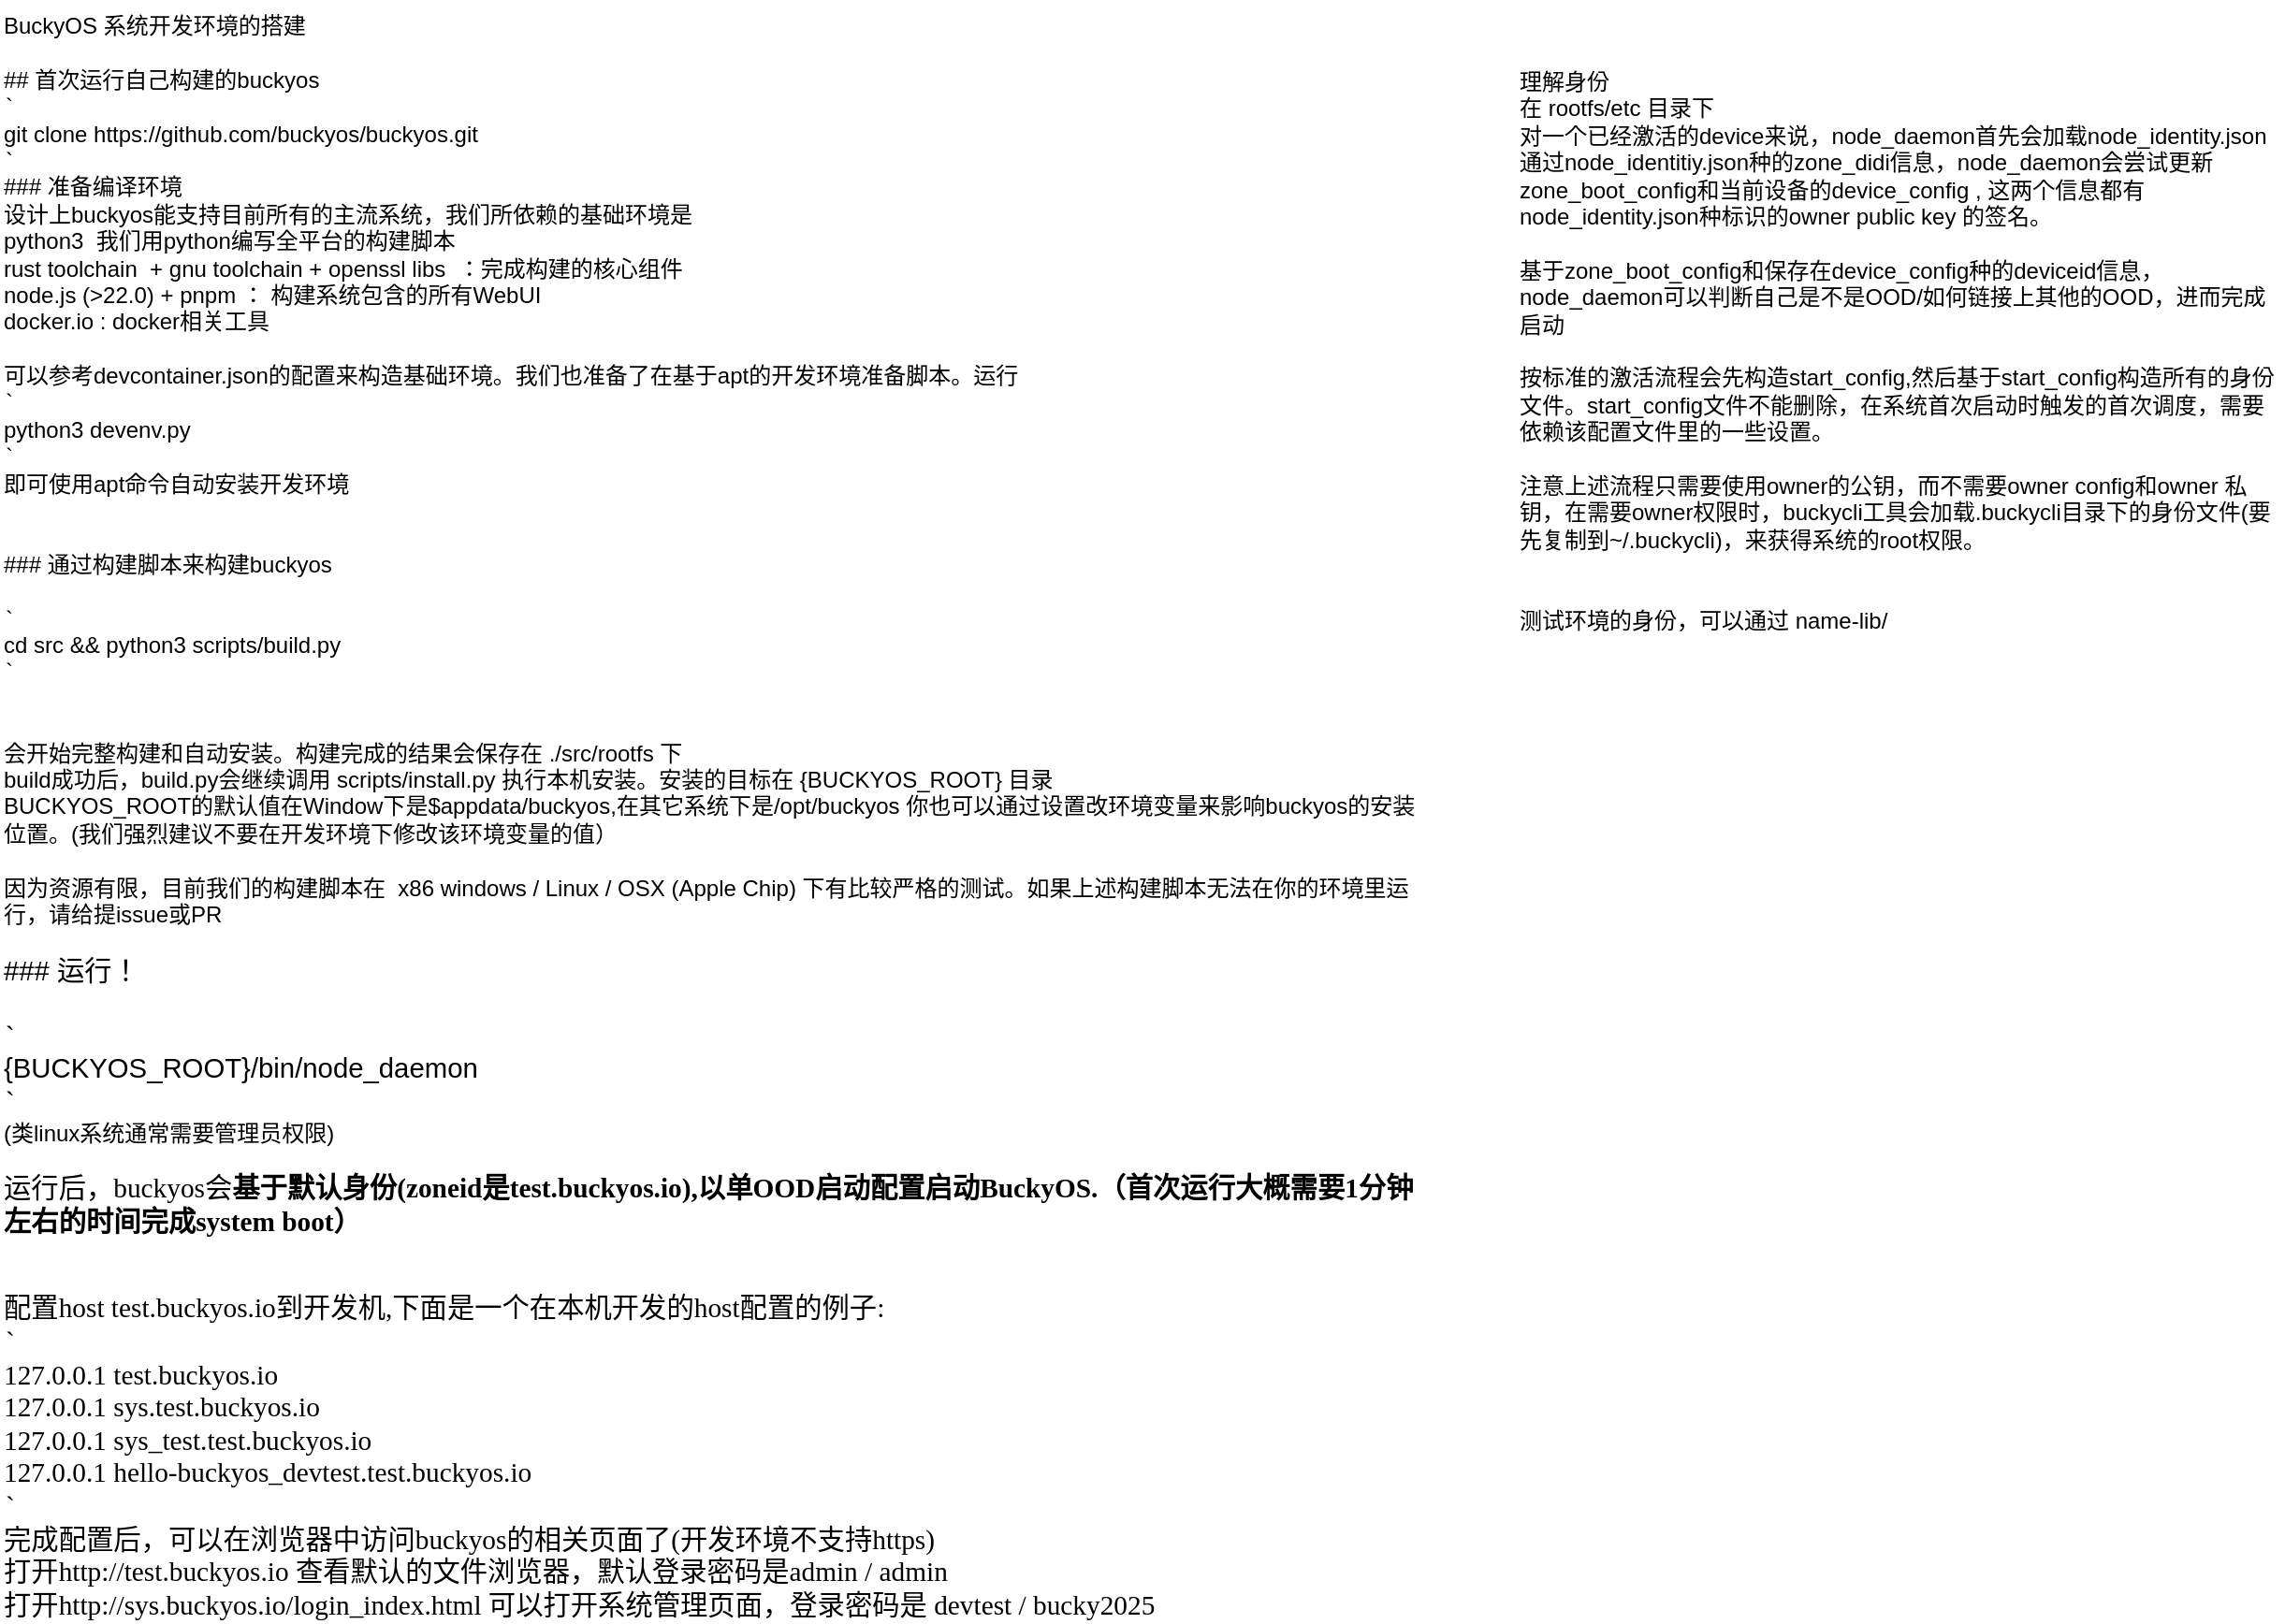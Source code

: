 <mxfile pages="2">
    <diagram name="Quick Start" id="_c5SOJppO-HaUyLpSSM0">
        <mxGraphModel dx="768" dy="929" grid="1" gridSize="10" guides="1" tooltips="1" connect="1" arrows="1" fold="1" page="1" pageScale="1" pageWidth="827" pageHeight="1169" math="0" shadow="0">
            <root>
                <mxCell id="0"/>
                <mxCell id="1" parent="0"/>
                <mxCell id="LefCr4P122YXjQ4VZgSH-2" value="BuckyOS 系统开发环境的搭建&lt;div&gt;&lt;br&gt;&lt;/div&gt;&lt;div&gt;## 首次运行自己构建的buckyos&lt;/div&gt;&lt;div&gt;```&lt;/div&gt;&lt;div&gt;git clone https://github.com/buckyos/buckyos.git&lt;/div&gt;&lt;div&gt;```&lt;/div&gt;&lt;div&gt;### 准备编译环境&lt;/div&gt;&lt;div&gt;设计上buckyos能支持目前所有的主流系统，我们所依赖的基础环境是&lt;/div&gt;&lt;div&gt;python3&amp;nbsp; 我们用python编写全平台的构建脚本&lt;/div&gt;&lt;div&gt;rust toolchain&amp;nbsp; +&amp;nbsp;&lt;span style=&quot;background-color: transparent; color: light-dark(rgb(0, 0, 0), rgb(255, 255, 255));&quot;&gt;gnu toolchain +&amp;nbsp;&lt;/span&gt;&lt;span style=&quot;background-color: transparent; color: light-dark(rgb(0, 0, 0), rgb(255, 255, 255));&quot;&gt;openssl libs&amp;nbsp; ：完成构建的核心组件&lt;/span&gt;&lt;/div&gt;&lt;div&gt;node.js (&amp;gt;22.0) +&amp;nbsp;&lt;span style=&quot;background-color: transparent; color: light-dark(rgb(0, 0, 0), rgb(255, 255, 255));&quot;&gt;pnpm ： 构建系统包含的所有WebUI&lt;/span&gt;&lt;/div&gt;&lt;div&gt;docker.io : docker相关工具&lt;/div&gt;&lt;div&gt;&lt;br&gt;&lt;/div&gt;&lt;div&gt;可以参考devcontainer.json的配置来构造基础环境。我们也准备了在基于apt的开发环境准备脚本。运行&lt;/div&gt;&lt;div&gt;```&lt;/div&gt;&lt;div&gt;python3 devenv.py&amp;nbsp;&lt;/div&gt;&lt;div&gt;```&lt;/div&gt;&lt;div&gt;即可使用apt命令自动安装开发环境&lt;/div&gt;&lt;div&gt;&lt;br&gt;&lt;/div&gt;&lt;div&gt;&lt;br&gt;&lt;/div&gt;&lt;div&gt;### 通过构建脚本来构建buckyos&lt;/div&gt;&lt;div&gt;&lt;br&gt;&lt;/div&gt;&lt;div&gt;```&lt;/div&gt;&lt;div&gt;cd src &amp;amp;&amp;amp; python3 scripts/build.py&amp;nbsp;&lt;/div&gt;&lt;div&gt;```&lt;/div&gt;&lt;div&gt;&lt;br&gt;&lt;/div&gt;&lt;div&gt;&lt;br&gt;&lt;/div&gt;&lt;div&gt;会开始完整构建和自动安装。构建完成的结果会保存在 ./src/rootfs 下&lt;/div&gt;&lt;div&gt;build成功后，build.py会继续调用 scripts/install.py 执行本机安装。安装的目标在 {BUCKYOS_ROOT} 目录&lt;/div&gt;&lt;div&gt;BUCKYOS_ROOT的默认值在Window下是$appdata/buckyos,在其它系统下是/opt/buckyos 你也可以通过设置改环境变量来影响buckyos的安装位置。(我们强烈建议不要在开发环境下修改该环境变量的值）&lt;/div&gt;&lt;div&gt;&lt;br&gt;&lt;/div&gt;&lt;div&gt;因为资源有限，目前我们的构建脚本在&amp;nbsp; x86 windows / Linux / OSX (Apple Chip) 下有比较严格的测试。如果上述构建脚本无法在你的环境里运行，请给提issue或PR&lt;/div&gt;&lt;div&gt;&lt;br&gt;&lt;/div&gt;&lt;div&gt;&lt;p style=&quot;margin:0in;font-size:11.0pt&quot;&gt;### 运行！&lt;/p&gt;&lt;p style=&quot;margin:0in;font-size:11.0pt&quot;&gt;&lt;br&gt;&lt;/p&gt;&lt;p style=&quot;margin:0in;font-size:11.0pt&quot;&gt;```&lt;/p&gt;&lt;p style=&quot;margin:0in;font-size:11.0pt&quot;&gt;{BUCKYOS_ROOT}/bin/node_daemon&lt;/p&gt;&lt;p style=&quot;margin:0in;font-size:11.0pt&quot;&gt;```&lt;/p&gt;(类linux系统通常需要管理员权限)&lt;/div&gt;&lt;div&gt;&lt;br&gt;&lt;p style=&quot;margin:0in;font-family:&amp;quot;Microsoft YaHei&amp;quot;;font-size:11.0pt&quot;&gt;&lt;span lang=&quot;zh-CN&quot; style=&quot;&quot;&gt;运行后，buckyos会&lt;/span&gt;&lt;span lang=&quot;zh-CN&quot; style=&quot;font-weight:bold&quot;&gt;基于默认身份(zoneid&lt;/span&gt;&lt;b style=&quot;background-color: transparent; color: light-dark(rgb(0, 0, 0), rgb(255, 255, 255));&quot;&gt;是test.buckyos.io)&lt;/b&gt;&lt;span style=&quot;font-size: 11pt; background-color: transparent; color: light-dark(rgb(0, 0, 0), rgb(255, 255, 255)); font-weight: bold;&quot; lang=&quot;en-US&quot;&gt;,&lt;/span&gt;&lt;span style=&quot;font-size: 11pt; background-color: transparent; color: light-dark(rgb(0, 0, 0), rgb(255, 255, 255)); font-weight: bold;&quot; lang=&quot;zh-CN&quot;&gt;以单&lt;/span&gt;&lt;span style=&quot;font-size: 11pt; background-color: transparent; color: light-dark(rgb(0, 0, 0), rgb(255, 255, 255)); font-weight: bold;&quot; lang=&quot;en-US&quot;&gt;OOD&lt;/span&gt;&lt;span style=&quot;font-size: 11pt; background-color: transparent; color: light-dark(rgb(0, 0, 0), rgb(255, 255, 255)); font-weight: bold;&quot; lang=&quot;zh-CN&quot;&gt;启动配置启动BuckyOS.（首次运行大概需要1分钟左右的时间完成system boot）&lt;/span&gt;&lt;/p&gt;&lt;p style=&quot;margin:0in;margin-left:.375in;font-family:&amp;quot;Microsoft YaHei&amp;quot;;&lt;br/&gt;font-size:11.0pt&quot;&gt;&lt;br&gt;&lt;/p&gt;&lt;br&gt;&lt;p style=&quot;margin:0in;font-family:&amp;quot;Microsoft YaHei&amp;quot;;font-size:11.0pt&quot;&gt;&lt;span lang=&quot;zh-CN&quot;&gt;配置&lt;/span&gt;&lt;span lang=&quot;en-US&quot;&gt;host test.buckyos.io&lt;/span&gt;&lt;span lang=&quot;zh-CN&quot;&gt;到开发机,下面是一个在本机开发的host配置的例子:&lt;/span&gt;&lt;/p&gt;&lt;p style=&quot;margin:0in;font-family:&amp;quot;Microsoft YaHei&amp;quot;;font-size:11.0pt&quot;&gt;```&lt;/p&gt;&lt;p style=&quot;margin: 0in;&quot;&gt;&lt;font face=&quot;Microsoft YaHei&quot;&gt;&lt;span style=&quot;font-size: 14.667px;&quot;&gt;127.0.0.1 test.buckyos.io&lt;/span&gt;&lt;/font&gt;&lt;/p&gt;&lt;p style=&quot;margin: 0in;&quot;&gt;&lt;font face=&quot;Microsoft YaHei&quot;&gt;&lt;span style=&quot;font-size: 14.667px;&quot;&gt;127.0.0.1 sys.test.buckyos.io&lt;/span&gt;&lt;/font&gt;&lt;/p&gt;&lt;p style=&quot;margin: 0in;&quot;&gt;&lt;font face=&quot;Microsoft YaHei&quot;&gt;&lt;span style=&quot;font-size: 14.667px;&quot;&gt;127.0.0.1 sys_test.test.buckyos.io&lt;/span&gt;&lt;/font&gt;&lt;/p&gt;&lt;p style=&quot;margin: 0in;&quot;&gt;&lt;font face=&quot;Microsoft YaHei&quot;&gt;&lt;span style=&quot;font-size: 14.667px;&quot;&gt;127.0.0.1 hello-buckyos_devtest.test.buckyos.io&lt;/span&gt;&lt;/font&gt;&lt;/p&gt;&lt;p style=&quot;margin:0in;font-family:&amp;quot;Microsoft YaHei&amp;quot;;font-size:11.0pt&quot;&gt;```&lt;/p&gt;&lt;p style=&quot;margin:0in;font-family:&amp;quot;Microsoft YaHei&amp;quot;;font-size:11.0pt&quot;&gt;完成配置后，&lt;span style=&quot;font-size: 11pt; background-color: transparent; color: light-dark(rgb(0, 0, 0), rgb(255, 255, 255));&quot; lang=&quot;zh-CN&quot;&gt;可以在浏览器中访问buckyos的相关页面了(开发环境不支持https)&lt;/span&gt;&lt;/p&gt;&lt;p style=&quot;margin:0in;font-family:&amp;quot;Microsoft YaHei&amp;quot;;font-size:11.0pt&quot;&gt;&lt;span style=&quot;font-size: 11pt; background-color: transparent; color: light-dark(rgb(0, 0, 0), rgb(255, 255, 255));&quot; lang=&quot;zh-CN&quot;&gt;打开http://&lt;/span&gt;&lt;span style=&quot;font-size: 11pt; background-color: transparent; color: light-dark(rgb(0, 0, 0), rgb(255, 255, 255));&quot; lang=&quot;en-US&quot;&gt;test.buckyos.io 查看默认的文件浏览器，默认登录密码是admin / admin&lt;/span&gt;&lt;/p&gt;&lt;p style=&quot;margin:0in;font-family:&amp;quot;Microsoft YaHei&amp;quot;;font-size:11.0pt&quot;&gt;打开http://sys.buckyos.io/login_index.html 可以打开系统管理页面，登录密码是 devtest / bucky2025&lt;/p&gt;&lt;/div&gt;" style="text;html=1;align=left;verticalAlign=top;whiteSpace=wrap;rounded=0;" parent="1" vertex="1">
                    <mxGeometry x="40" y="40" width="760" height="810" as="geometry"/>
                </mxCell>
                <mxCell id="Kdi1VCVJQkNgo53ptFE5-1" value="理解身份&lt;div&gt;在 rootfs/etc 目录下&lt;/div&gt;&lt;div&gt;对一个已经激活的device来说，node_daemon首先会加载node_identity.json&amp;nbsp;&lt;/div&gt;&lt;div&gt;通过node_identitiy.json种的zone_didi信息，node_daemon会尝试更新zone_boot_config和当前设备的device_config , 这两个信息都有node_identity.json种标识的owner public key 的签名。&lt;/div&gt;&lt;div&gt;&lt;br&gt;&lt;/div&gt;&lt;div&gt;基于zone_boot_config和保存在device_config种的deviceid信息，node_daemon可以判断自己是不是OOD/如何链接上其他的OOD，进而完成启动&lt;/div&gt;&lt;div&gt;&lt;br&gt;&lt;/div&gt;&lt;div&gt;按标准的激活流程会先构造start_config,然后基于start_config构造所有的身份文件。start_config文件不能删除，在系统首次启动时触发的首次调度，需要依赖该配置文件里的一些设置。&lt;/div&gt;&lt;div&gt;&lt;br&gt;&lt;/div&gt;&lt;div&gt;注意上述流程只需要使用owner的公钥，而不需要owner config和owner 私钥，在需要owner权限时，buckycli工具会加载.buckycli目录下的身份文件(要先复制到~/.buckycli)，来获得系统的root权限。&amp;nbsp;&lt;/div&gt;&lt;div&gt;&lt;br&gt;&lt;/div&gt;&lt;div&gt;&lt;br&gt;&lt;/div&gt;&lt;div&gt;测试环境的身份，可以通过 name-lib/&lt;/div&gt;" style="text;html=1;align=left;verticalAlign=top;whiteSpace=wrap;rounded=0;" parent="1" vertex="1">
                    <mxGeometry x="850" y="70" width="410" height="320" as="geometry"/>
                </mxCell>
            </root>
        </mxGraphModel>
    </diagram>
    <diagram id="Hk6XF6Ve5vXdAK_MnxZZ" name="Basic">
        <mxGraphModel dx="1004" dy="942" grid="1" gridSize="10" guides="1" tooltips="1" connect="1" arrows="1" fold="1" page="1" pageScale="1" pageWidth="850" pageHeight="1100" math="0" shadow="0">
            <root>
                <mxCell id="0"/>
                <mxCell id="1" parent="0"/>
                <mxCell id="WwYUjca9EaAHXU1l35H4-1" value="" style="shape=table;startSize=0;container=1;collapsible=0;childLayout=tableLayout;fontSize=12;" parent="1" vertex="1">
                    <mxGeometry x="157" y="420" width="565" height="320" as="geometry"/>
                </mxCell>
                <mxCell id="WwYUjca9EaAHXU1l35H4-2" value="" style="shape=tableRow;horizontal=0;startSize=0;swimlaneHead=0;swimlaneBody=0;strokeColor=inherit;top=0;left=0;bottom=0;right=0;collapsible=0;dropTarget=0;fillColor=none;points=[[0,0.5],[1,0.5]];portConstraint=eastwest;fontSize=12;" parent="WwYUjca9EaAHXU1l35H4-1" vertex="1">
                    <mxGeometry width="565" height="53" as="geometry"/>
                </mxCell>
                <mxCell id="WwYUjca9EaAHXU1l35H4-27" value="SN和ZoneGateway&lt;div&gt;的关系&lt;/div&gt;" style="shape=partialRectangle;html=1;whiteSpace=wrap;connectable=0;strokeColor=inherit;overflow=hidden;fillColor=none;top=0;left=0;bottom=0;right=0;pointerEvents=1;fontSize=12;" parent="WwYUjca9EaAHXU1l35H4-2" vertex="1">
                    <mxGeometry width="138" height="53" as="geometry">
                        <mxRectangle width="138" height="53" as="alternateBounds"/>
                    </mxGeometry>
                </mxCell>
                <mxCell id="WwYUjca9EaAHXU1l35H4-3" value="有顶级域名" style="shape=partialRectangle;html=1;whiteSpace=wrap;connectable=0;strokeColor=inherit;overflow=hidden;fillColor=none;top=0;left=0;bottom=0;right=0;pointerEvents=1;fontSize=12;" parent="WwYUjca9EaAHXU1l35H4-2" vertex="1">
                    <mxGeometry x="138" width="222" height="53" as="geometry">
                        <mxRectangle width="222" height="53" as="alternateBounds"/>
                    </mxGeometry>
                </mxCell>
                <mxCell id="WwYUjca9EaAHXU1l35H4-4" value="无域名" style="shape=partialRectangle;html=1;whiteSpace=wrap;connectable=0;strokeColor=inherit;overflow=hidden;fillColor=none;top=0;left=0;bottom=0;right=0;pointerEvents=1;fontSize=12;" parent="WwYUjca9EaAHXU1l35H4-2" vertex="1">
                    <mxGeometry x="360" width="205" height="53" as="geometry">
                        <mxRectangle width="205" height="53" as="alternateBounds"/>
                    </mxGeometry>
                </mxCell>
                <mxCell id="WwYUjca9EaAHXU1l35H4-6" value="" style="shape=tableRow;horizontal=0;startSize=0;swimlaneHead=0;swimlaneBody=0;strokeColor=inherit;top=0;left=0;bottom=0;right=0;collapsible=0;dropTarget=0;fillColor=none;points=[[0,0.5],[1,0.5]];portConstraint=eastwest;fontSize=12;" parent="WwYUjca9EaAHXU1l35H4-1" vertex="1">
                    <mxGeometry y="53" width="565" height="88" as="geometry"/>
                </mxCell>
                <mxCell id="WwYUjca9EaAHXU1l35H4-28" value="固定公网IP" style="shape=partialRectangle;html=1;whiteSpace=wrap;connectable=0;strokeColor=inherit;overflow=hidden;fillColor=none;top=0;left=0;bottom=0;right=0;pointerEvents=1;fontSize=12;" parent="WwYUjca9EaAHXU1l35H4-6" vertex="1">
                    <mxGeometry width="138" height="88" as="geometry">
                        <mxRectangle width="138" height="88" as="alternateBounds"/>
                    </mxGeometry>
                </mxCell>
                <mxCell id="WwYUjca9EaAHXU1l35H4-7" value="不需要SN&lt;div&gt;配置域名的DID记录&lt;/div&gt;&lt;div&gt;配置域名的NX记录到zone-gateway&lt;/div&gt;&lt;div&gt;使用自己的&lt;/div&gt;" style="shape=partialRectangle;html=1;whiteSpace=wrap;connectable=0;strokeColor=#d79b00;overflow=hidden;fillColor=#ffe6cc;top=0;left=0;bottom=0;right=0;pointerEvents=1;fontSize=12;align=left;" parent="WwYUjca9EaAHXU1l35H4-6" vertex="1">
                    <mxGeometry x="138" width="222" height="88" as="geometry">
                        <mxRectangle width="222" height="88" as="alternateBounds"/>
                    </mxGeometry>
                </mxCell>
                <mxCell id="WwYUjca9EaAHXU1l35H4-8" value="&lt;span style=&quot;background-color: transparent; color: light-dark(rgb(0, 0, 0), rgb(255, 255, 255));&quot;&gt;SN分配子域名，将子域名的NX记录配置给Zone-gateway&lt;/span&gt;&lt;div&gt;使用自己的DNS产生DID&lt;br&gt;&lt;div&gt;使用自己的DNS获得TLS证书&lt;/div&gt;&lt;/div&gt;" style="shape=partialRectangle;html=1;whiteSpace=wrap;connectable=0;strokeColor=#b85450;overflow=hidden;fillColor=#f8cecc;top=0;left=0;bottom=0;right=0;pointerEvents=1;fontSize=12;align=left;" parent="WwYUjca9EaAHXU1l35H4-6" vertex="1">
                    <mxGeometry x="360" width="205" height="88" as="geometry">
                        <mxRectangle width="205" height="88" as="alternateBounds"/>
                    </mxGeometry>
                </mxCell>
                <mxCell id="WwYUjca9EaAHXU1l35H4-10" value="" style="shape=tableRow;horizontal=0;startSize=0;swimlaneHead=0;swimlaneBody=0;strokeColor=inherit;top=0;left=0;bottom=0;right=0;collapsible=0;dropTarget=0;fillColor=none;points=[[0,0.5],[1,0.5]];portConstraint=eastwest;fontSize=12;" parent="WwYUjca9EaAHXU1l35H4-1" vertex="1">
                    <mxGeometry y="141" width="565" height="90" as="geometry"/>
                </mxCell>
                <mxCell id="WwYUjca9EaAHXU1l35H4-29" value="非固定公网IP" style="shape=partialRectangle;html=1;whiteSpace=wrap;connectable=0;strokeColor=inherit;overflow=hidden;fillColor=none;top=0;left=0;bottom=0;right=0;pointerEvents=1;fontSize=12;" parent="WwYUjca9EaAHXU1l35H4-10" vertex="1">
                    <mxGeometry width="138" height="90" as="geometry">
                        <mxRectangle width="138" height="90" as="alternateBounds"/>
                    </mxGeometry>
                </mxCell>
                <mxCell id="WwYUjca9EaAHXU1l35H4-11" value="将域名的NX记录配置到SN&lt;div&gt;Zone-gateway上报实时IP&lt;/div&gt;" style="shape=partialRectangle;html=1;whiteSpace=wrap;connectable=0;strokeColor=inherit;overflow=hidden;fillColor=none;top=0;left=0;bottom=0;right=0;pointerEvents=1;fontSize=12;align=left;" parent="WwYUjca9EaAHXU1l35H4-10" vertex="1">
                    <mxGeometry x="138" width="222" height="90" as="geometry">
                        <mxRectangle width="222" height="90" as="alternateBounds"/>
                    </mxGeometry>
                </mxCell>
                <mxCell id="WwYUjca9EaAHXU1l35H4-12" value="&lt;div&gt;SN负责所有域名解析&lt;/div&gt;Zone-gatway上报实时IP" style="shape=partialRectangle;html=1;whiteSpace=wrap;connectable=0;strokeColor=inherit;overflow=hidden;fillColor=none;top=0;left=0;bottom=0;right=0;pointerEvents=1;fontSize=12;align=left;" parent="WwYUjca9EaAHXU1l35H4-10" vertex="1">
                    <mxGeometry x="360" width="205" height="90" as="geometry">
                        <mxRectangle width="205" height="90" as="alternateBounds"/>
                    </mxGeometry>
                </mxCell>
                <mxCell id="WwYUjca9EaAHXU1l35H4-30" style="shape=tableRow;horizontal=0;startSize=0;swimlaneHead=0;swimlaneBody=0;strokeColor=inherit;top=0;left=0;bottom=0;right=0;collapsible=0;dropTarget=0;fillColor=none;points=[[0,0.5],[1,0.5]];portConstraint=eastwest;fontSize=12;" parent="WwYUjca9EaAHXU1l35H4-1" vertex="1">
                    <mxGeometry y="231" width="565" height="89" as="geometry"/>
                </mxCell>
                <mxCell id="WwYUjca9EaAHXU1l35H4-31" value="无公网IP" style="shape=partialRectangle;html=1;whiteSpace=wrap;connectable=0;strokeColor=inherit;overflow=hidden;fillColor=none;top=0;left=0;bottom=0;right=0;pointerEvents=1;fontSize=12;" parent="WwYUjca9EaAHXU1l35H4-30" vertex="1">
                    <mxGeometry width="138" height="89" as="geometry">
                        <mxRectangle width="138" height="89" as="alternateBounds"/>
                    </mxGeometry>
                </mxCell>
                <mxCell id="WwYUjca9EaAHXU1l35H4-32" value="将域名的NX记录配置到SN&lt;div&gt;Zone-gateway keep-tunnel到SN的指定地址&lt;/div&gt;" style="shape=partialRectangle;html=1;whiteSpace=wrap;connectable=0;strokeColor=#82b366;overflow=hidden;fillColor=#d5e8d4;top=0;left=0;bottom=0;right=0;pointerEvents=1;fontSize=12;align=left;" parent="WwYUjca9EaAHXU1l35H4-30" vertex="1">
                    <mxGeometry x="138" width="222" height="89" as="geometry">
                        <mxRectangle width="222" height="89" as="alternateBounds"/>
                    </mxGeometry>
                </mxCell>
                <mxCell id="WwYUjca9EaAHXU1l35H4-33" value="SN负责所有域名解析&lt;div&gt;Zone-gateway keep-tunnel到SN的指定地址&lt;br&gt;&lt;div&gt;&lt;br&gt;&lt;/div&gt;&lt;/div&gt;" style="shape=partialRectangle;html=1;whiteSpace=wrap;connectable=0;strokeColor=#82b366;overflow=hidden;fillColor=#d5e8d4;top=0;left=0;bottom=0;right=0;pointerEvents=1;fontSize=12;align=left;" parent="WwYUjca9EaAHXU1l35H4-30" vertex="1">
                    <mxGeometry x="360" width="205" height="89" as="geometry">
                        <mxRectangle width="205" height="89" as="alternateBounds"/>
                    </mxGeometry>
                </mxCell>
                <mxCell id="WwYUjca9EaAHXU1l35H4-39" value="SN解决的几个问题&lt;div&gt;1. 立刻给Zone一个可用域名（子域名）&lt;/div&gt;&lt;div&gt;2. Zone的域名的地址解析&lt;/div&gt;&lt;div&gt;3. Zone的域名的DID Record支持&lt;/div&gt;&lt;div&gt;3. 支持Zone申请TLS证书 （SN不会持有证书)&lt;/div&gt;&lt;div&gt;4. 支持Zone内网穿透&lt;/div&gt;" style="text;html=1;align=left;verticalAlign=middle;whiteSpace=wrap;rounded=0;" parent="1" vertex="1">
                    <mxGeometry x="157" y="750" width="280" height="100" as="geometry"/>
                </mxCell>
                <mxCell id="WwYUjca9EaAHXU1l35H4-40" value="我们使用最多两级域名体系。&lt;div&gt;TLS证书只需要 *.zonehost 即可&lt;/div&gt;" style="text;html=1;align=left;verticalAlign=middle;whiteSpace=wrap;rounded=0;" parent="1" vertex="1">
                    <mxGeometry x="740" y="470" width="230" height="30" as="geometry"/>
                </mxCell>
                <mxCell id="WwYUjca9EaAHXU1l35H4-41" value="SN作为一个可选的重要Zone外服务，其作恶的边界是？" style="text;html=1;align=left;verticalAlign=middle;whiteSpace=wrap;rounded=0;" parent="1" vertex="1">
                    <mxGeometry x="157" y="850" width="480" height="30" as="geometry"/>
                </mxCell>
                <mxCell id="WwYUjca9EaAHXU1l35H4-50" value="node1" style="rounded=0;whiteSpace=wrap;html=1;" parent="1" vertex="1">
                    <mxGeometry x="158" y="970" width="90" height="40" as="geometry"/>
                </mxCell>
                <mxCell id="WwYUjca9EaAHXU1l35H4-51" value="node2" style="rounded=0;whiteSpace=wrap;html=1;" parent="1" vertex="1">
                    <mxGeometry x="606.75" y="970" width="90" height="40" as="geometry"/>
                </mxCell>
                <mxCell id="WwYUjca9EaAHXU1l35H4-52" value="直连&lt;div&gt;通用zone-config base的域名解析得到node2的地址&lt;/div&gt;&lt;div&gt;实现在zone_provider&lt;/div&gt;" style="endArrow=classic;startArrow=classic;html=1;rounded=0;exitX=1;exitY=0.5;exitDx=0;exitDy=0;entryX=0;entryY=0.5;entryDx=0;entryDy=0;" parent="1" source="WwYUjca9EaAHXU1l35H4-50" target="WwYUjca9EaAHXU1l35H4-51" edge="1">
                    <mxGeometry width="50" height="50" relative="1" as="geometry">
                        <mxPoint x="278" y="1030" as="sourcePoint"/>
                        <mxPoint x="328" y="980" as="targetPoint"/>
                    </mxGeometry>
                </mxCell>
                <mxCell id="WwYUjca9EaAHXU1l35H4-56" value="SN协助" style="edgeStyle=orthogonalEdgeStyle;rounded=0;orthogonalLoop=1;jettySize=auto;html=1;exitX=0.5;exitY=0;exitDx=0;exitDy=0;entryX=0;entryY=0.5;entryDx=0;entryDy=0;" parent="1" source="WwYUjca9EaAHXU1l35H4-54" target="WwYUjca9EaAHXU1l35H4-55" edge="1">
                    <mxGeometry relative="1" as="geometry"/>
                </mxCell>
                <mxCell id="WwYUjca9EaAHXU1l35H4-54" value="node1" style="rounded=0;whiteSpace=wrap;html=1;" parent="1" vertex="1">
                    <mxGeometry x="192" y="1130" width="90" height="40" as="geometry"/>
                </mxCell>
                <mxCell id="WwYUjca9EaAHXU1l35H4-58" value="ood2和zone-gateway keep tunnel" style="edgeStyle=orthogonalEdgeStyle;rounded=0;orthogonalLoop=1;jettySize=auto;html=1;exitX=1;exitY=0.5;exitDx=0;exitDy=0;entryX=0.5;entryY=0;entryDx=0;entryDy=0;" parent="1" source="WwYUjca9EaAHXU1l35H4-55" target="WwYUjca9EaAHXU1l35H4-57" edge="1">
                    <mxGeometry relative="1" as="geometry"/>
                </mxCell>
                <mxCell id="WwYUjca9EaAHXU1l35H4-55" value="zone-gateway" style="rounded=0;whiteSpace=wrap;html=1;" parent="1" vertex="1">
                    <mxGeometry x="360" y="1060" width="90" height="40" as="geometry"/>
                </mxCell>
                <mxCell id="WwYUjca9EaAHXU1l35H4-57" value="ood2" style="rounded=0;whiteSpace=wrap;html=1;" parent="1" vertex="1">
                    <mxGeometry x="602" y="1130" width="90" height="40" as="geometry"/>
                </mxCell>
                <mxCell id="WwYUjca9EaAHXU1l35H4-59" value="node1只要能连上zone-gateway,通过zone-gateway连接node2总是可以成功的" style="text;html=1;align=center;verticalAlign=middle;whiteSpace=wrap;rounded=0;" parent="1" vertex="1">
                    <mxGeometry x="377" y="1130" width="152.5" height="30" as="geometry"/>
                </mxCell>
                <mxCell id="WwYUjca9EaAHXU1l35H4-60" value="Zone-gateway对zone内访问的支持（目前系统还未完整实现)" style="text;html=1;align=left;verticalAlign=middle;whiteSpace=wrap;rounded=0;fontStyle=1" parent="1" vertex="1">
                    <mxGeometry x="157" y="920" width="200" height="30" as="geometry"/>
                </mxCell>
                <mxCell id="WwYUjca9EaAHXU1l35H4-61" value="Zone-gateway对zone外访问的作用" style="text;html=1;align=left;verticalAlign=middle;whiteSpace=wrap;rounded=0;fontStyle=1" parent="1" vertex="1">
                    <mxGeometry x="129" y="160" width="200" height="30" as="geometry"/>
                </mxCell>
                <mxCell id="WwYUjca9EaAHXU1l35H4-62" value="SN协助&lt;div&gt;https://&lt;/div&gt;" style="edgeStyle=orthogonalEdgeStyle;rounded=0;orthogonalLoop=1;jettySize=auto;html=1;exitX=0.5;exitY=0;exitDx=0;exitDy=0;entryX=0;entryY=0.5;entryDx=0;entryDy=0;" parent="1" source="WwYUjca9EaAHXU1l35H4-63" target="WwYUjca9EaAHXU1l35H4-65" edge="1">
                    <mxGeometry x="-0.245" relative="1" as="geometry">
                        <mxPoint as="offset"/>
                    </mxGeometry>
                </mxCell>
                <mxCell id="WwYUjca9EaAHXU1l35H4-63" value="浏览器" style="rounded=0;whiteSpace=wrap;html=1;" parent="1" vertex="1">
                    <mxGeometry x="170" y="255" width="90" height="40" as="geometry"/>
                </mxCell>
                <mxCell id="WwYUjca9EaAHXU1l35H4-64" style="edgeStyle=orthogonalEdgeStyle;rounded=0;orthogonalLoop=1;jettySize=auto;html=1;exitX=1;exitY=0.5;exitDx=0;exitDy=0;entryX=0.5;entryY=0;entryDx=0;entryDy=0;" parent="1" source="WwYUjca9EaAHXU1l35H4-65" target="WwYUjca9EaAHXU1l35H4-66" edge="1">
                    <mxGeometry relative="1" as="geometry"/>
                </mxCell>
                <mxCell id="WwYUjca9EaAHXU1l35H4-65" value="zone-gateway" style="rounded=0;whiteSpace=wrap;html=1;" parent="1" vertex="1">
                    <mxGeometry x="369" y="200" width="90" height="40" as="geometry"/>
                </mxCell>
                <mxCell id="WwYUjca9EaAHXU1l35H4-66" value="应用服务" style="rounded=0;whiteSpace=wrap;html=1;" parent="1" vertex="1">
                    <mxGeometry x="499" y="260" width="90" height="40" as="geometry"/>
                </mxCell>
                <mxCell id="WwYUjca9EaAHXU1l35H4-67" value="浏览器通过zone-gateway访问zone内服务" style="text;html=1;align=center;verticalAlign=middle;whiteSpace=wrap;rounded=0;" parent="1" vertex="1">
                    <mxGeometry x="338.5" y="265" width="147" height="30" as="geometry"/>
                </mxCell>
                <mxCell id="WwYUjca9EaAHXU1l35H4-74" value="&lt;b&gt;什么是Zone-gatway?&lt;/b&gt;&lt;div&gt;&lt;br&gt;&lt;/div&gt;&lt;div&gt;Zone内的任一Node(限制为OOD?)的cyfs-gateway，可以被选中作为Zone的gateway&lt;/div&gt;&lt;div&gt;对于单OOD的简单集群来说，OOD上的cyfs-gateway就是zone-gateway&lt;/div&gt;&lt;div&gt;zone-gateway的主要功能是&lt;/div&gt;&lt;div&gt;- 所有的Zone外到Zone内的访问都必须通过Zone-gateway&lt;/div&gt;&lt;div&gt;- 支持Zone内不能直连的访问&lt;/div&gt;&lt;div&gt;- Zone-gateway的可访问性通常需要SN的支持&lt;/div&gt;" style="text;html=1;align=left;verticalAlign=top;whiteSpace=wrap;rounded=0;" parent="1" vertex="1">
                    <mxGeometry x="129" y="10" width="480" height="120" as="geometry"/>
                </mxCell>
                <mxCell id="WwYUjca9EaAHXU1l35H4-75" value="SN如何支持Zone-gateway拥有正确的可访问性?" style="text;html=1;align=left;verticalAlign=middle;whiteSpace=wrap;rounded=0;fontStyle=1" parent="1" vertex="1">
                    <mxGeometry x="134.5" y="370" width="351" height="30" as="geometry"/>
                </mxCell>
                <mxCell id="WwYUjca9EaAHXU1l35H4-79" style="edgeStyle=orthogonalEdgeStyle;rounded=0;orthogonalLoop=1;jettySize=auto;html=1;exitX=0.5;exitY=0;exitDx=0;exitDy=0;entryX=0;entryY=0.5;entryDx=0;entryDy=0;" parent="1" source="WwYUjca9EaAHXU1l35H4-78" target="WwYUjca9EaAHXU1l35H4-65" edge="1">
                    <mxGeometry relative="1" as="geometry"/>
                </mxCell>
                <mxCell id="WwYUjca9EaAHXU1l35H4-80" value="socks协议" style="edgeLabel;html=1;align=center;verticalAlign=middle;resizable=0;points=[];" parent="WwYUjca9EaAHXU1l35H4-79" vertex="1" connectable="0">
                    <mxGeometry x="-0.301" y="1" relative="1" as="geometry">
                        <mxPoint as="offset"/>
                    </mxGeometry>
                </mxCell>
                <mxCell id="WwYUjca9EaAHXU1l35H4-78" value="socks5代理" style="rounded=0;whiteSpace=wrap;html=1;" parent="1" vertex="1">
                    <mxGeometry x="260" y="300" width="90" height="40" as="geometry"/>
                </mxCell>
            </root>
        </mxGraphModel>
    </diagram>
    <diagram id="6NgGjk6tVoeCivgmBa_m" name="标准分布式开发环境">
        <mxGraphModel dx="768" dy="929" grid="1" gridSize="10" guides="1" tooltips="1" connect="1" arrows="1" fold="1" page="1" pageScale="1" pageWidth="850" pageHeight="1100" math="0" shadow="0">
            <root>
                <mxCell id="0"/>
                <mxCell id="1" parent="0"/>
                <mxCell id="0K5GHQBQ3lg5-S8yyhjc-2" value="Zone test.buckyos.io" style="rounded=0;whiteSpace=wrap;html=1;dashed=1;dashPattern=8 8;verticalAlign=top;fillColor=none;" parent="1" vertex="1">
                    <mxGeometry x="80" y="50" width="250" height="270" as="geometry"/>
                </mxCell>
                <mxCell id="0K5GHQBQ3lg5-S8yyhjc-1" value="开发机&lt;div&gt;OOD1&lt;/div&gt;&lt;div&gt;Linux/OSX/Windows&lt;/div&gt;&lt;div&gt;WLAN&lt;/div&gt;" style="rounded=0;whiteSpace=wrap;html=1;fontStyle=1" parent="1" vertex="1">
                    <mxGeometry x="140" y="100" width="120" height="60" as="geometry"/>
                </mxCell>
                <mxCell id="0K5GHQBQ3lg5-S8yyhjc-3" value="VM&lt;br&gt;&lt;div&gt;Node1&lt;/div&gt;&lt;div&gt;Linux&lt;/div&gt;&lt;div&gt;NAT&lt;/div&gt;" style="rounded=0;whiteSpace=wrap;html=1;fontStyle=1" parent="1" vertex="1">
                    <mxGeometry x="140" y="220" width="120" height="60" as="geometry"/>
                </mxCell>
                <mxCell id="0K5GHQBQ3lg5-S8yyhjc-4" value="Zone sn.buckyos.io" style="rounded=0;whiteSpace=wrap;html=1;dashed=1;dashPattern=8 8;verticalAlign=top;fillColor=none;" parent="1" vertex="1">
                    <mxGeometry x="390" y="50" width="250" height="120" as="geometry"/>
                </mxCell>
                <mxCell id="0K5GHQBQ3lg5-S8yyhjc-5" value="VM&lt;br&gt;&lt;div&gt;SN Server&lt;/div&gt;&lt;div&gt;WLAN&lt;/div&gt;" style="rounded=0;whiteSpace=wrap;html=1;fontStyle=1" parent="1" vertex="1">
                    <mxGeometry x="450" y="90" width="120" height="60" as="geometry"/>
                </mxCell>
                <mxCell id="0K5GHQBQ3lg5-S8yyhjc-6" value="Zone bob.web3.buckyos.io&lt;div&gt;(did:bns:bob)&lt;/div&gt;" style="rounded=0;whiteSpace=wrap;html=1;dashed=1;dashPattern=8 8;verticalAlign=top;fillColor=none;" parent="1" vertex="1">
                    <mxGeometry x="390" y="200" width="250" height="120" as="geometry"/>
                </mxCell>
                <mxCell id="tXxmC5UZVwhhfbEr_8o1-3" style="edgeStyle=none;html=1;exitX=0.5;exitY=0;exitDx=0;exitDy=0;entryX=0.5;entryY=1;entryDx=0;entryDy=0;" parent="1" source="0K5GHQBQ3lg5-S8yyhjc-7" target="0K5GHQBQ3lg5-S8yyhjc-4" edge="1">
                    <mxGeometry relative="1" as="geometry"/>
                </mxCell>
                <mxCell id="0K5GHQBQ3lg5-S8yyhjc-7" value="VM&lt;br&gt;&lt;div&gt;OOD1&lt;/div&gt;&lt;div&gt;Linux&lt;/div&gt;&lt;div&gt;NAT&lt;/div&gt;" style="rounded=0;whiteSpace=wrap;html=1;fontStyle=1" parent="1" vertex="1">
                    <mxGeometry x="455" y="250" width="120" height="60" as="geometry"/>
                </mxCell>
                <mxCell id="tXxmC5UZVwhhfbEr_8o1-1" value="&lt;b&gt;标准分布式开发环境的设计目的&lt;/b&gt;&lt;div&gt;&lt;br&gt;&lt;/div&gt;&lt;div&gt;1）在能覆盖常见场景的情况下，机构哦尽量简单&lt;/div&gt;&lt;div&gt;2）标准环境中设备的身份固定，没有随机性，方便基于日志进行讨论&lt;/div&gt;&lt;div&gt;3）在一键构建的基础上，优化 部署/调试/更新 循环。减少因为配置问题带来的bug和浪费，提升开发效率&lt;/div&gt;&lt;div&gt;4） 基于该标准环境精心构建测试用例，提高系统的质量&lt;/div&gt;&lt;div&gt;5）基于相同的基准环境进行性能评测&lt;/div&gt;" style="text;html=1;align=left;verticalAlign=middle;whiteSpace=wrap;rounded=0;" parent="1" vertex="1">
                    <mxGeometry x="80" y="330" width="400" height="150" as="geometry"/>
                </mxCell>
                <mxCell id="tXxmC5UZVwhhfbEr_8o1-4" value="Text" style="text;html=1;align=center;verticalAlign=middle;whiteSpace=wrap;rounded=0;" parent="1" vertex="1">
                    <mxGeometry x="310" y="400" width="60" height="30" as="geometry"/>
                </mxCell>
                <mxCell id="tXxmC5UZVwhhfbEr_8o1-5" value="&lt;div&gt;&lt;span style=&quot;background-color: transparent;&quot;&gt;&lt;b&gt;基本使用流程：&lt;/b&gt;&lt;/span&gt;&lt;/div&gt;&lt;div&gt;编写拓扑配置(demo_env.json),包括必要的身份文件&lt;/div&gt;&lt;div&gt;基于拓扑配置从头构造虚拟机&lt;/div&gt;&lt;div&gt;&lt;span style=&quot;white-space: pre;&quot;&gt;&#x9;&lt;/span&gt;- 目前的主要问题是网络配置的自动化，现在需要理解一些原理&lt;br&gt;&lt;/div&gt;&lt;div&gt;根据虚拟机结果得到device_info.json,并基于此使用群控脚本&lt;/div&gt;&lt;div&gt;&lt;span style=&quot;white-space: pre;&quot;&gt;&#x9;&lt;/span&gt;- 正确的配置文件可以操作任意集群&lt;br&gt;&lt;/div&gt;&lt;div&gt;编译得到rootfs(编译的结果要是虚拟机支持的）&lt;/div&gt;&lt;div&gt;使用群控脚本将rootfs推送到虚拟机里&lt;/div&gt;&lt;div&gt;使用群控脚本将必要的身份文件和配置文件，推送到虚拟机里&lt;/div&gt;&lt;div&gt;启动系统&lt;/div&gt;&lt;div&gt;运行系统状态检测脚本，确定系统正在工作，环境可以使用&lt;/div&gt;&lt;div&gt;&lt;br&gt;&lt;/div&gt;&lt;div&gt;&lt;br&gt;&lt;/div&gt;&lt;div&gt;&lt;b&gt;开发循环：&lt;/b&gt;&lt;/div&gt;&lt;div&gt;通过群控脚本在特定设备上运行特定命令&lt;/div&gt;&lt;div&gt;使用群控脚本的日志收集工具，将所有日志下载到本地并进行诊断&lt;/div&gt;&lt;div&gt;&lt;span style=&quot;white-space: pre;&quot;&gt;&#x9;&lt;/span&gt;分布式系统一定要基于日志进行调试&lt;br&gt;&lt;/div&gt;&lt;div&gt;修改代码，编译得到最新的rootfs&lt;/div&gt;&lt;div&gt;通过群控脚本停止系统，并更新rootfs&lt;/div&gt;&lt;div&gt;&lt;br&gt;&lt;/div&gt;&lt;div&gt;复杂的，有状态的测试可能需要集群处于特定状态。应该编写脚本，通过从0 开始构建的方法到达目标状态。每次测试完后重新创建集群&lt;/div&gt;" style="text;html=1;align=left;verticalAlign=top;whiteSpace=wrap;rounded=0;" parent="1" vertex="1">
                    <mxGeometry x="80" y="470" width="400" height="350" as="geometry"/>
                </mxCell>
                <mxCell id="tXxmC5UZVwhhfbEr_8o1-6" value="&lt;b&gt;一些重要的基本知识&lt;/b&gt;&lt;div&gt;&lt;font color=&quot;#000000&quot;&gt;&lt;br&gt;&lt;/font&gt;&lt;/div&gt;&lt;div&gt;&lt;font color=&quot;#000000&quot;&gt;0. 系统主要涉及两个系统服务: node_daemon和web3_gateway,这些服务已经启动&lt;/font&gt;&lt;/div&gt;&lt;div&gt;&lt;font color=&quot;#000000&quot;&gt;&lt;br&gt;&lt;/font&gt;&lt;div&gt;1. 如果启动设备，则应通过启动日志进行分析，分析的过程需要理解系统的关键配置设计。根据经验，配置错误是最常见的错误类型&lt;/div&gt;&lt;/div&gt;&lt;div&gt;&lt;br&gt;&lt;/div&gt;&lt;div&gt;2. 理解系统状态检测脚本对系统的各个组件是否正常工作的检测逻辑，并基于此理解系统的主要的运行流。在进行debug前一定要确保优先排除了配置错误&lt;/div&gt;&lt;div&gt;&lt;br&gt;&lt;/div&gt;&lt;div&gt;3.常见的bug总是和身份验证有关，&lt;span style=&quot;color: rgb(63, 63, 63); background-color: transparent;&quot;&gt;很多系统服务返回的常见错误都是权限错误&lt;/span&gt;&lt;span style=&quot;background-color: transparent;&quot;&gt;（我们的系统在这里是比较敏感的）&lt;/span&gt;&lt;/div&gt;&lt;div&gt;&lt;span style=&quot;background-color: transparent;&quot;&gt;每个request都有session token&lt;/span&gt;&lt;/div&gt;&lt;div&gt;&lt;span style=&quot;background-color: transparent;&quot;&gt;sessiontoken的构造与验证（签发者和过期时间）&lt;/span&gt;&lt;/div&gt;&lt;div&gt;从有效的sessiontoken中提取userid和appid&lt;/div&gt;&lt;div&gt;基于userid,appid, opid, resid,进行rbac验证&amp;nbsp;&lt;/div&gt;" style="text;html=1;align=left;verticalAlign=top;whiteSpace=wrap;rounded=0;" parent="1" vertex="1">
                    <mxGeometry x="75" y="820" width="410" height="310" as="geometry"/>
                </mxCell>
            </root>
        </mxGraphModel>
    </diagram>
    <diagram id="f-WaLlq4udPQjtP0OP_e" name="基于Dockr开发应用服务">
        <mxGraphModel dx="768" dy="2029" grid="1" gridSize="10" guides="1" tooltips="1" connect="1" arrows="1" fold="1" page="1" pageScale="1" pageWidth="850" pageHeight="1100" math="0" shadow="0">
            <root>
                <mxCell id="0"/>
                <mxCell id="1" parent="0"/>
                <mxCell id="9fp8VTBnur2RI_b8cXzo-1" value="BuckyOS中的应用服务&lt;div&gt;&lt;br&gt;&lt;/div&gt;&lt;div&gt;最简单的理解，应用服务是一个HTTP服务。&lt;/div&gt;&lt;div&gt;&lt;br&gt;&lt;/div&gt;&lt;div&gt;&lt;br&gt;&lt;/div&gt;&lt;div&gt;如果我们有一个已经开发完成的HTTP服务，那么通过下面步骤，就可以将其变成一个BuckyOS DApp&lt;/div&gt;&lt;div&gt;&lt;br&gt;&lt;/div&gt;&lt;div&gt;&lt;br&gt;&lt;/div&gt;&lt;div&gt;可以看到，这个过程完全没有使用BuckyOS SDK,这也是我们的最大兼容模式。&lt;/div&gt;&lt;div&gt;&lt;br&gt;&lt;/div&gt;&lt;div&gt;这里还有一个重要的假设，我们认为这个HTTP服务是单进程的，通过传统的文件系统（桌面数据库sqlite也是基于文件系统）来保存状态。并且通常是单进程的，通过传统的进程内同步设施来处理并行的请求。站在传统服务器开发的角度来看，这也是一个典型的简单服务。&lt;/div&gt;&lt;div&gt;&lt;br&gt;&lt;/div&gt;&lt;div&gt;如果旧的服务考虑了横向扩展的问题（自己本身是多进程的），并且依赖Mysql,redis等中间件。坦白说这类服务并不是传统的“安装在NAS上”的服务，通常是需要专门的IT支持才能运维这类服务。 我们并不鼓励对这类服务进行直接移植：家庭集群通常假设的在线用户在1000以内，一般服务只需要用好当前设备的硬件能力（纵向扩展）就能支持这个规模的请求，因此引入横向扩展能力大部分情况下只会白白增加系统的复杂度。但如果实在是有需求，我们提供了2条道路&lt;/div&gt;&lt;div&gt;&lt;br&gt;&lt;/div&gt;&lt;div&gt;1. 我们有一个可选的内核服务K8S，打开后，可以支持Docker Compose&lt;/div&gt;&lt;div&gt;2. BuckyOS本身设计成更适合家庭集群，或从小规模开始扩容的集群控制系统，这类复杂服务，应考虑基于buckyos-api进行改写来实现更好的性能和更理想的稳定性&lt;/div&gt;&lt;div&gt;&lt;br&gt;&lt;/div&gt;" style="text;html=1;align=left;verticalAlign=middle;whiteSpace=wrap;rounded=0;" parent="1" vertex="1">
                    <mxGeometry x="35" y="-1020" width="340" height="480" as="geometry"/>
                </mxCell>
                <mxCell id="9fp8VTBnur2RI_b8cXzo-2" value="1. 如何移植?&lt;div&gt;&lt;font color=&quot;#000000&quot;&gt;2. 编写hello buckyos(有一个简单的状态管理）&lt;/font&gt;&lt;/div&gt;&lt;div&gt;&lt;div&gt;3. 理解dapp的安装、部署、运行流程&lt;/div&gt;&lt;div&gt;&amp;nbsp; &amp;nbsp;&amp;nbsp;&lt;/div&gt;&lt;div&gt;&lt;span style=&quot;white-space: pre;&quot;&gt;&lt;span style=&quot;white-space: pre;&quot;&gt;&#x9;&lt;/span&gt;推荐的开发测试工作流：&lt;/span&gt;&lt;/div&gt;&lt;div&gt;&amp;nbsp; &amp;nbsp; &amp;nbsp; &amp;nbsp; 最大兼容模式，可以先用自己喜欢的任何方式进行测试，然后再进行集成测试。集成测试的方法：再自己的repo server上发布dapp,然后通过命令行工具安装（更新），全新安装测试可以用命令行工具删除。&lt;/div&gt;&lt;div&gt;&lt;br&gt;&lt;/div&gt;&lt;div&gt;&amp;nbsp; &amp;nbsp; &amp;nbsp; &amp;nbsp;&amp;nbsp;&lt;/div&gt;&lt;div&gt;&lt;br&gt;&lt;/div&gt;&lt;/div&gt;&lt;div&gt;3.5 系统里的几种组件&lt;/div&gt;&lt;div&gt;&lt;br&gt;&lt;/div&gt;&lt;div&gt;系统组件（静态库）&lt;/div&gt;&lt;div&gt;内核服务 可以稳定依赖，必定在运行的基础服务&lt;/div&gt;&lt;div&gt;&lt;br&gt;&lt;/div&gt;&lt;div&gt;系统服务 buckyos的不同发行版可以扩展，允许应用依赖，能看到所有用户的数据，默认不需要完整的读写系统的权限，但也允许配置管理员权限。BuckyOS未来的功能扩展主要是通过扩展系统服务实现&lt;/div&gt;&lt;div&gt;&lt;br&gt;&lt;/div&gt;&lt;div&gt;&lt;br&gt;&lt;/div&gt;&lt;div&gt;应用服务：&lt;/div&gt;&lt;div&gt;&lt;br&gt;&lt;/div&gt;&lt;div&gt;&lt;br&gt;&lt;/div&gt;&lt;div&gt;应用函数：系统里支持的最小权限组件，只能将输入处理后返回输出，无状态。除了输入数据无法访问系统里的任何其他数据&lt;/div&gt;&lt;div&gt;&lt;br&gt;&lt;/div&gt;&lt;div&gt;&lt;br&gt;&lt;/div&gt;&lt;div&gt;&lt;br&gt;&lt;/div&gt;&lt;div&gt;&lt;br&gt;&lt;/div&gt;&lt;div&gt;4. 使用buckyos的系统服务的统一方法&lt;/div&gt;&lt;div&gt;理解kRPC过程： (Web)UI-&amp;gt;服务进程-&amp;gt;系统服务&lt;/div&gt;&lt;div&gt;理解登录与session-token&lt;/div&gt;&lt;div&gt;&lt;span style=&quot;white-space: pre;&quot;&gt;&#x9;&lt;/span&gt;通过域名确定了 app-id&lt;br&gt;&lt;/div&gt;&lt;div&gt;&lt;span style=&quot;white-space: pre;&quot;&gt;&#x9;&lt;/span&gt;通过登录确定了 user-id&lt;br&gt;&lt;/div&gt;&lt;div&gt;&lt;br&gt;&lt;/div&gt;&lt;div&gt;&lt;br&gt;&lt;/div&gt;&lt;div&gt;5. 管理状态的方法&lt;/div&gt;&lt;div&gt;状态的一致性&lt;/div&gt;&lt;div&gt;状态的可靠性&lt;/div&gt;&lt;div&gt;&lt;span style=&quot;background-color: transparent;&quot;&gt;状态的事务性&lt;/span&gt;&amp;nbsp;&lt;/div&gt;&lt;div&gt;&lt;br&gt;&lt;/div&gt;&lt;div&gt;6. 处理长任务(Task)&lt;/div&gt;&lt;div&gt;系统对应用使用资源有限额，进程可能会别挂起或结束&lt;/div&gt;&lt;div&gt;&lt;br&gt;&lt;/div&gt;&lt;div&gt;&lt;br&gt;&lt;/div&gt;&lt;div&gt;7.发布dapp&lt;/div&gt;&lt;div&gt;&lt;br&gt;再次理解系统安装dapp的原理，是如何实现来源的可信的&lt;/div&gt;&lt;div&gt;&lt;br&gt;&lt;/div&gt;&lt;div&gt;&lt;br&gt;&lt;/div&gt;&lt;div&gt;- 直接分享给朋友&lt;/div&gt;&lt;div&gt;- 通过bucky repo发布&lt;/div&gt;&lt;div&gt;&amp;nbsp; &amp;nbsp; 认证为开发者 -&amp;gt; 在自己的repo发布 -&amp;gt; 提交AppDoc -&amp;gt; 等待审核 --&amp;gt; 审核通过，应用（的新版本）被收录&lt;/div&gt;&lt;div&gt;&amp;nbsp;&amp;nbsp;&lt;/div&gt;&lt;div&gt;&lt;br&gt;&lt;/div&gt;&lt;div&gt;&lt;br&gt;&lt;/div&gt;&lt;div&gt;&lt;br&gt;&lt;/div&gt;&lt;div&gt;&lt;br&gt;&lt;/div&gt;&lt;div&gt;&lt;br&gt;&lt;/div&gt;" style="text;html=1;align=left;verticalAlign=middle;whiteSpace=wrap;rounded=0;" parent="1" vertex="1">
                    <mxGeometry x="480" y="-1040" width="370" height="930" as="geometry"/>
                </mxCell>
                <mxCell id="kLGPeQjpxWYEgb5TcQZR-1" value="&lt;b&gt;BuckyOS SDK&lt;/b&gt;:&lt;div&gt;&lt;span style=&quot;background-color: transparent;&quot;&gt;buckyos-web-sdk 用来开发前端页面。相对比较简单&lt;/span&gt;&lt;/div&gt;&lt;div&gt;&lt;br&gt;&lt;/div&gt;&lt;div&gt;开发应用服务：&lt;/div&gt;&lt;div&gt;目前最全功能的是 buckyos-api-runtime (rust)&lt;/div&gt;&lt;div&gt;计划支持4种主流的后台开发语言&lt;/div&gt;&lt;div&gt;buckyos-ts-runtime&lt;/div&gt;&lt;div&gt;buckyos-py-runtime&lt;/div&gt;&lt;div&gt;buckyos-go-runtime&lt;/div&gt;&lt;div&gt;buckyos-java-runtime&lt;/div&gt;&lt;div&gt;&lt;br&gt;&lt;/div&gt;&lt;div&gt;这些sdk的语义基本一致，但会根据各个语言的习惯进行充分的设计&lt;/div&gt;&lt;div&gt;&lt;br&gt;&lt;/div&gt;" style="text;html=1;align=left;verticalAlign=middle;whiteSpace=wrap;rounded=0;" parent="1" vertex="1">
                    <mxGeometry x="40" y="-490" width="290" height="180" as="geometry"/>
                </mxCell>
            </root>
        </mxGraphModel>
    </diagram>
</mxfile>